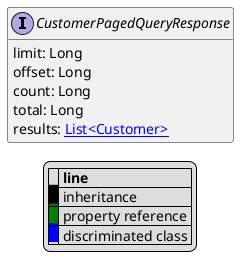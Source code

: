 @startuml

hide empty fields
hide empty methods
legend
|= |= line |
|<back:black>   </back>| inheritance |
|<back:green>   </back>| property reference |
|<back:blue>   </back>| discriminated class |
endlegend
interface CustomerPagedQueryResponse [[CustomerPagedQueryResponse.svg]]  {
    limit: Long
    offset: Long
    count: Long
    total: Long
    results: [[Customer.svg List<Customer>]]
}






@enduml
